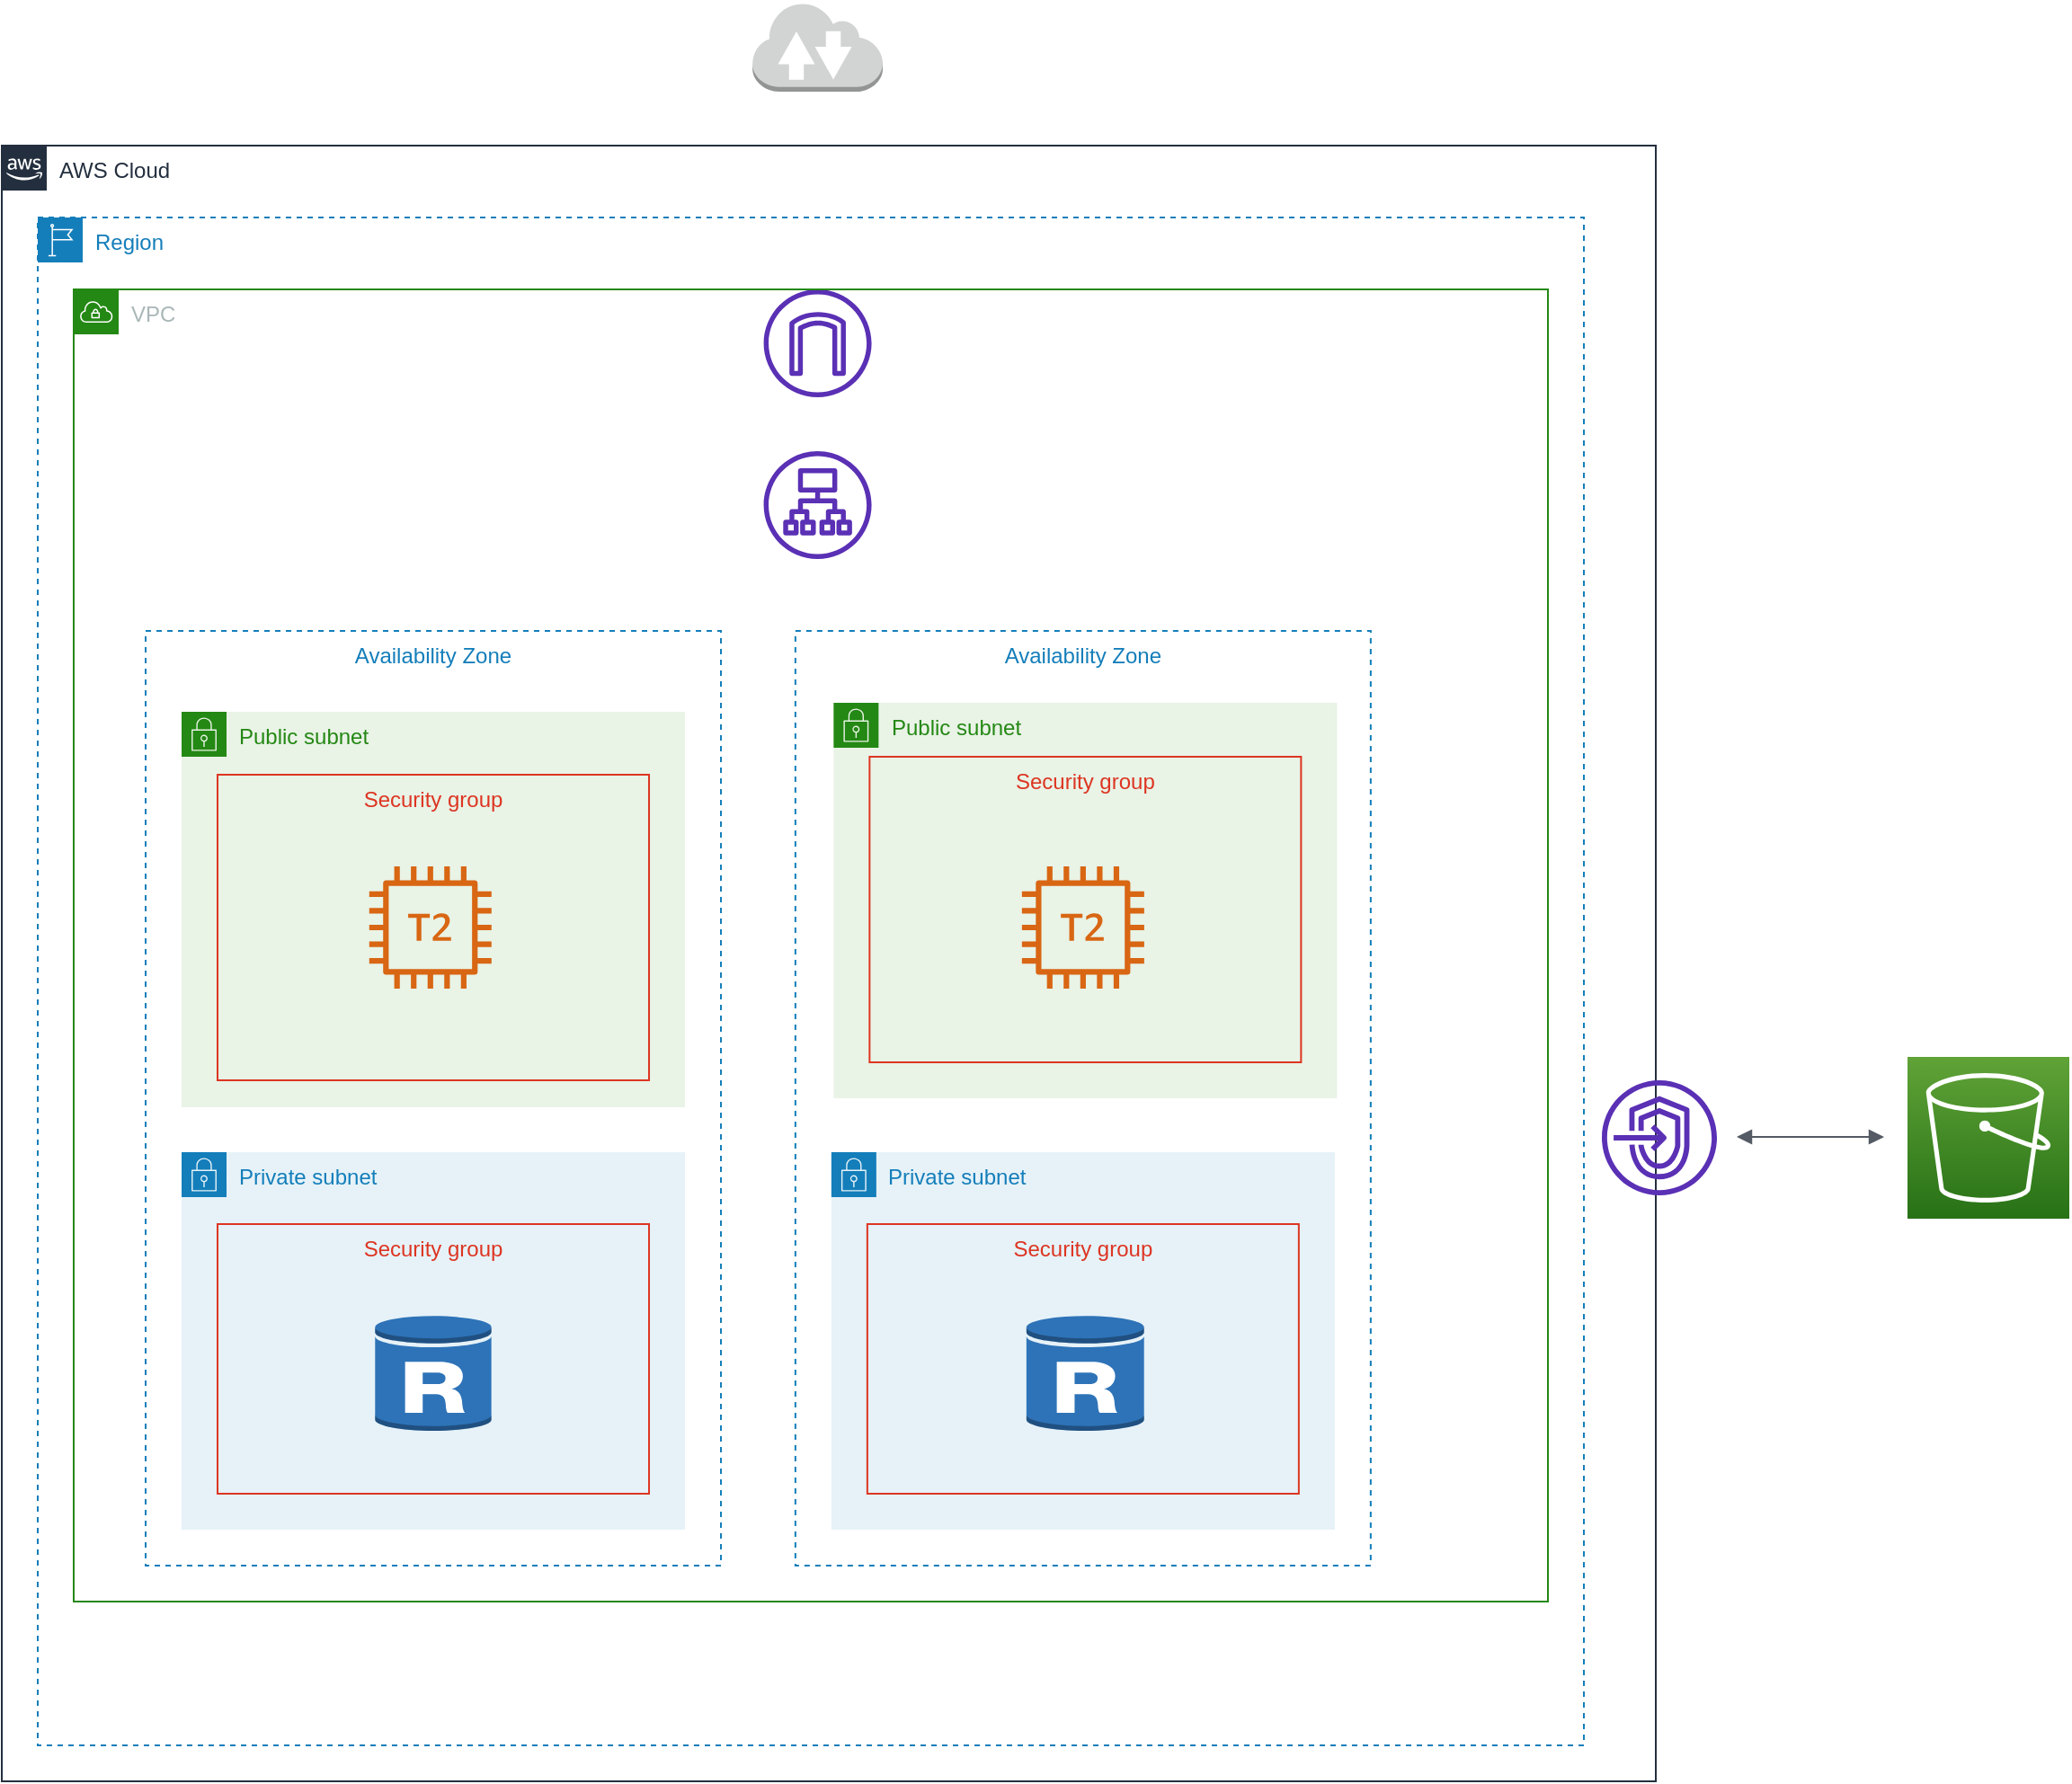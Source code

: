 <mxfile version="13.8.0" type="github">
  <diagram id="Ht1M8jgEwFfnCIfOTk4-" name="Page-1">
    <mxGraphModel dx="946" dy="646" grid="1" gridSize="10" guides="1" tooltips="1" connect="1" arrows="1" fold="1" page="1" pageScale="1" pageWidth="1169" pageHeight="827" math="0" shadow="0">
      <root>
        <mxCell id="0" />
        <mxCell id="1" parent="0" />
        <mxCell id="UEzPUAAOIrF-is8g5C7q-74" value="AWS Cloud" style="points=[[0,0],[0.25,0],[0.5,0],[0.75,0],[1,0],[1,0.25],[1,0.5],[1,0.75],[1,1],[0.75,1],[0.5,1],[0.25,1],[0,1],[0,0.75],[0,0.5],[0,0.25]];outlineConnect=0;gradientColor=none;html=1;whiteSpace=wrap;fontSize=12;fontStyle=0;shape=mxgraph.aws4.group;grIcon=mxgraph.aws4.group_aws_cloud_alt;strokeColor=#232F3E;fillColor=none;verticalAlign=top;align=left;spacingLeft=30;fontColor=#232F3E;dashed=0;labelBackgroundColor=#ffffff;" parent="1" vertex="1">
          <mxGeometry x="40" y="90" width="920" height="910" as="geometry" />
        </mxCell>
        <mxCell id="rHAZCA6dfiH2o7rmNHiR-9" value="" style="outlineConnect=0;dashed=0;verticalLabelPosition=bottom;verticalAlign=top;align=center;html=1;shape=mxgraph.aws3.internet_2;fillColor=#D2D3D3;gradientColor=none;" vertex="1" parent="1">
          <mxGeometry x="457.57" y="10" width="72.43" height="50" as="geometry" />
        </mxCell>
        <mxCell id="rHAZCA6dfiH2o7rmNHiR-13" value="" style="outlineConnect=0;fontColor=#232F3E;gradientColor=none;fillColor=#5A30B5;strokeColor=none;dashed=0;verticalLabelPosition=bottom;verticalAlign=top;align=center;html=1;fontSize=12;fontStyle=0;aspect=fixed;pointerEvents=1;shape=mxgraph.aws4.internet_gateway;" vertex="1" parent="1">
          <mxGeometry x="463.79" y="170" width="60" height="60" as="geometry" />
        </mxCell>
        <mxCell id="rHAZCA6dfiH2o7rmNHiR-24" value="Availability Zone" style="fillColor=none;strokeColor=#147EBA;dashed=1;verticalAlign=top;fontStyle=0;fontColor=#147EBA;rounded=0;glass=0;" vertex="1" parent="1">
          <mxGeometry x="120.01" y="360" width="320" height="520" as="geometry" />
        </mxCell>
        <mxCell id="rHAZCA6dfiH2o7rmNHiR-25" value="Availability Zone" style="fillColor=none;strokeColor=#147EBA;dashed=1;verticalAlign=top;fontStyle=0;fontColor=#147EBA;rounded=0;glass=0;" vertex="1" parent="1">
          <mxGeometry x="481.43" y="360" width="320" height="520" as="geometry" />
        </mxCell>
        <mxCell id="rHAZCA6dfiH2o7rmNHiR-26" value="Public subnet" style="points=[[0,0],[0.25,0],[0.5,0],[0.75,0],[1,0],[1,0.25],[1,0.5],[1,0.75],[1,1],[0.75,1],[0.5,1],[0.25,1],[0,1],[0,0.75],[0,0.5],[0,0.25]];outlineConnect=0;gradientColor=none;html=1;whiteSpace=wrap;fontSize=12;fontStyle=0;shape=mxgraph.aws4.group;grIcon=mxgraph.aws4.group_security_group;grStroke=0;strokeColor=#248814;fillColor=#E9F3E6;verticalAlign=top;align=left;spacingLeft=30;fontColor=#248814;dashed=0;rounded=0;glass=0;" vertex="1" parent="1">
          <mxGeometry x="140.01" y="405" width="280" height="220" as="geometry" />
        </mxCell>
        <mxCell id="rHAZCA6dfiH2o7rmNHiR-27" value="Private subnet" style="points=[[0,0],[0.25,0],[0.5,0],[0.75,0],[1,0],[1,0.25],[1,0.5],[1,0.75],[1,1],[0.75,1],[0.5,1],[0.25,1],[0,1],[0,0.75],[0,0.5],[0,0.25]];outlineConnect=0;gradientColor=none;html=1;whiteSpace=wrap;fontSize=12;fontStyle=0;shape=mxgraph.aws4.group;grIcon=mxgraph.aws4.group_security_group;grStroke=0;strokeColor=#147EBA;fillColor=#E6F2F8;verticalAlign=top;align=left;spacingLeft=30;fontColor=#147EBA;dashed=0;rounded=0;glass=0;" vertex="1" parent="1">
          <mxGeometry x="140.01" y="650" width="280" height="210" as="geometry" />
        </mxCell>
        <mxCell id="rHAZCA6dfiH2o7rmNHiR-28" value="Security group" style="fillColor=none;strokeColor=#DD3522;verticalAlign=top;fontStyle=0;fontColor=#DD3522;rounded=0;glass=0;" vertex="1" parent="1">
          <mxGeometry x="160.01" y="440" width="240" height="170" as="geometry" />
        </mxCell>
        <mxCell id="rHAZCA6dfiH2o7rmNHiR-29" value="Security group" style="fillColor=none;strokeColor=#DD3522;verticalAlign=top;fontStyle=0;fontColor=#DD3522;rounded=0;glass=0;" vertex="1" parent="1">
          <mxGeometry x="160.01" y="690" width="240" height="150" as="geometry" />
        </mxCell>
        <mxCell id="rHAZCA6dfiH2o7rmNHiR-31" value="Private subnet" style="points=[[0,0],[0.25,0],[0.5,0],[0.75,0],[1,0],[1,0.25],[1,0.5],[1,0.75],[1,1],[0.75,1],[0.5,1],[0.25,1],[0,1],[0,0.75],[0,0.5],[0,0.25]];outlineConnect=0;gradientColor=none;html=1;whiteSpace=wrap;fontSize=12;fontStyle=0;shape=mxgraph.aws4.group;grIcon=mxgraph.aws4.group_security_group;grStroke=0;strokeColor=#147EBA;fillColor=#E6F2F8;verticalAlign=top;align=left;spacingLeft=30;fontColor=#147EBA;dashed=0;rounded=0;glass=0;" vertex="1" parent="1">
          <mxGeometry x="501.43" y="650" width="280" height="210" as="geometry" />
        </mxCell>
        <mxCell id="rHAZCA6dfiH2o7rmNHiR-34" value="Public subnet" style="points=[[0,0],[0.25,0],[0.5,0],[0.75,0],[1,0],[1,0.25],[1,0.5],[1,0.75],[1,1],[0.75,1],[0.5,1],[0.25,1],[0,1],[0,0.75],[0,0.5],[0,0.25]];outlineConnect=0;gradientColor=none;html=1;whiteSpace=wrap;fontSize=12;fontStyle=0;shape=mxgraph.aws4.group;grIcon=mxgraph.aws4.group_security_group;grStroke=0;strokeColor=#248814;fillColor=#E9F3E6;verticalAlign=top;align=left;spacingLeft=30;fontColor=#248814;dashed=0;rounded=0;glass=0;" vertex="1" parent="1">
          <mxGeometry x="502.68" y="400" width="280" height="220" as="geometry" />
        </mxCell>
        <mxCell id="rHAZCA6dfiH2o7rmNHiR-35" value="Security group" style="fillColor=none;strokeColor=#DD3522;verticalAlign=top;fontStyle=0;fontColor=#DD3522;rounded=0;glass=0;" vertex="1" parent="1">
          <mxGeometry x="522.68" y="430" width="240" height="170" as="geometry" />
        </mxCell>
        <mxCell id="rHAZCA6dfiH2o7rmNHiR-36" value="Security group" style="fillColor=none;strokeColor=#DD3522;verticalAlign=top;fontStyle=0;fontColor=#DD3522;rounded=0;glass=0;" vertex="1" parent="1">
          <mxGeometry x="521.43" y="690" width="240" height="150" as="geometry" />
        </mxCell>
        <mxCell id="rHAZCA6dfiH2o7rmNHiR-38" value="" style="outlineConnect=0;fontColor=#232F3E;gradientColor=none;fillColor=#D86613;strokeColor=none;dashed=0;verticalLabelPosition=bottom;verticalAlign=top;align=center;html=1;fontSize=12;fontStyle=0;aspect=fixed;pointerEvents=1;shape=mxgraph.aws4.t2_instance;rounded=0;glass=0;" vertex="1" parent="1">
          <mxGeometry x="244.39" y="491" width="68" height="68" as="geometry" />
        </mxCell>
        <mxCell id="rHAZCA6dfiH2o7rmNHiR-39" value="" style="outlineConnect=0;fontColor=#232F3E;gradientColor=none;fillColor=#D86613;strokeColor=none;dashed=0;verticalLabelPosition=bottom;verticalAlign=top;align=center;html=1;fontSize=12;fontStyle=0;aspect=fixed;pointerEvents=1;shape=mxgraph.aws4.t2_instance;rounded=0;glass=0;" vertex="1" parent="1">
          <mxGeometry x="607.43" y="491" width="68" height="68" as="geometry" />
        </mxCell>
        <mxCell id="rHAZCA6dfiH2o7rmNHiR-43" value="" style="outlineConnect=0;dashed=0;verticalLabelPosition=bottom;verticalAlign=top;align=center;html=1;shape=mxgraph.aws3.rds_db_instance_read_replica;fillColor=#2E73B8;gradientColor=none;rounded=0;glass=0;" vertex="1" parent="1">
          <mxGeometry x="247.64" y="740" width="64.75" height="66" as="geometry" />
        </mxCell>
        <mxCell id="rHAZCA6dfiH2o7rmNHiR-44" value="" style="outlineConnect=0;dashed=0;verticalLabelPosition=bottom;verticalAlign=top;align=center;html=1;shape=mxgraph.aws3.rds_db_instance_read_replica;fillColor=#2E73B8;gradientColor=none;rounded=0;glass=0;" vertex="1" parent="1">
          <mxGeometry x="609.93" y="740" width="65.5" height="66" as="geometry" />
        </mxCell>
        <mxCell id="rHAZCA6dfiH2o7rmNHiR-46" value="" style="outlineConnect=0;fontColor=#232F3E;gradientColor=none;fillColor=#5A30B5;strokeColor=none;dashed=0;verticalLabelPosition=bottom;verticalAlign=top;align=center;html=1;fontSize=12;fontStyle=0;aspect=fixed;pointerEvents=1;shape=mxgraph.aws4.application_load_balancer;rounded=0;glass=0;" vertex="1" parent="1">
          <mxGeometry x="463.79" y="260" width="60" height="60" as="geometry" />
        </mxCell>
        <mxCell id="rHAZCA6dfiH2o7rmNHiR-55" value="Region" style="points=[[0,0],[0.25,0],[0.5,0],[0.75,0],[1,0],[1,0.25],[1,0.5],[1,0.75],[1,1],[0.75,1],[0.5,1],[0.25,1],[0,1],[0,0.75],[0,0.5],[0,0.25]];outlineConnect=0;gradientColor=none;html=1;whiteSpace=wrap;fontSize=12;fontStyle=0;shape=mxgraph.aws4.group;grIcon=mxgraph.aws4.group_region;strokeColor=#147EBA;fillColor=none;verticalAlign=top;align=left;spacingLeft=30;fontColor=#147EBA;dashed=1;rounded=0;glass=0;" vertex="1" parent="1">
          <mxGeometry x="60" y="130" width="860" height="850" as="geometry" />
        </mxCell>
        <mxCell id="rHAZCA6dfiH2o7rmNHiR-56" value="" style="outlineConnect=0;fontColor=#232F3E;gradientColor=#60A337;gradientDirection=north;fillColor=#277116;strokeColor=#ffffff;dashed=0;verticalLabelPosition=bottom;verticalAlign=top;align=center;html=1;fontSize=12;fontStyle=0;aspect=fixed;shape=mxgraph.aws4.resourceIcon;resIcon=mxgraph.aws4.s3;rounded=0;glass=0;" vertex="1" parent="1">
          <mxGeometry x="1100" y="597" width="90" height="90" as="geometry" />
        </mxCell>
        <mxCell id="rHAZCA6dfiH2o7rmNHiR-57" value="" style="outlineConnect=0;fontColor=#232F3E;gradientColor=none;fillColor=#5A30B5;strokeColor=none;dashed=0;verticalLabelPosition=bottom;verticalAlign=top;align=center;html=1;fontSize=12;fontStyle=0;aspect=fixed;pointerEvents=1;shape=mxgraph.aws4.endpoints;rounded=0;glass=0;" vertex="1" parent="1">
          <mxGeometry x="930" y="610" width="64" height="64" as="geometry" />
        </mxCell>
        <mxCell id="rHAZCA6dfiH2o7rmNHiR-61" value="" style="edgeStyle=orthogonalEdgeStyle;html=1;endArrow=block;elbow=vertical;startArrow=block;startFill=1;endFill=1;strokeColor=#545B64;rounded=0;" edge="1" parent="1">
          <mxGeometry width="100" relative="1" as="geometry">
            <mxPoint x="1005" y="641.5" as="sourcePoint" />
            <mxPoint x="1087" y="641.5" as="targetPoint" />
          </mxGeometry>
        </mxCell>
        <mxCell id="rHAZCA6dfiH2o7rmNHiR-76" value="VPC" style="points=[[0,0],[0.25,0],[0.5,0],[0.75,0],[1,0],[1,0.25],[1,0.5],[1,0.75],[1,1],[0.75,1],[0.5,1],[0.25,1],[0,1],[0,0.75],[0,0.5],[0,0.25]];outlineConnect=0;gradientColor=none;html=1;whiteSpace=wrap;fontSize=12;fontStyle=0;shape=mxgraph.aws4.group;grIcon=mxgraph.aws4.group_vpc;strokeColor=#248814;fillColor=none;verticalAlign=top;align=left;spacingLeft=30;fontColor=#AAB7B8;dashed=0;rounded=0;glass=0;" vertex="1" parent="1">
          <mxGeometry x="80" y="170" width="820" height="730" as="geometry" />
        </mxCell>
      </root>
    </mxGraphModel>
  </diagram>
</mxfile>
